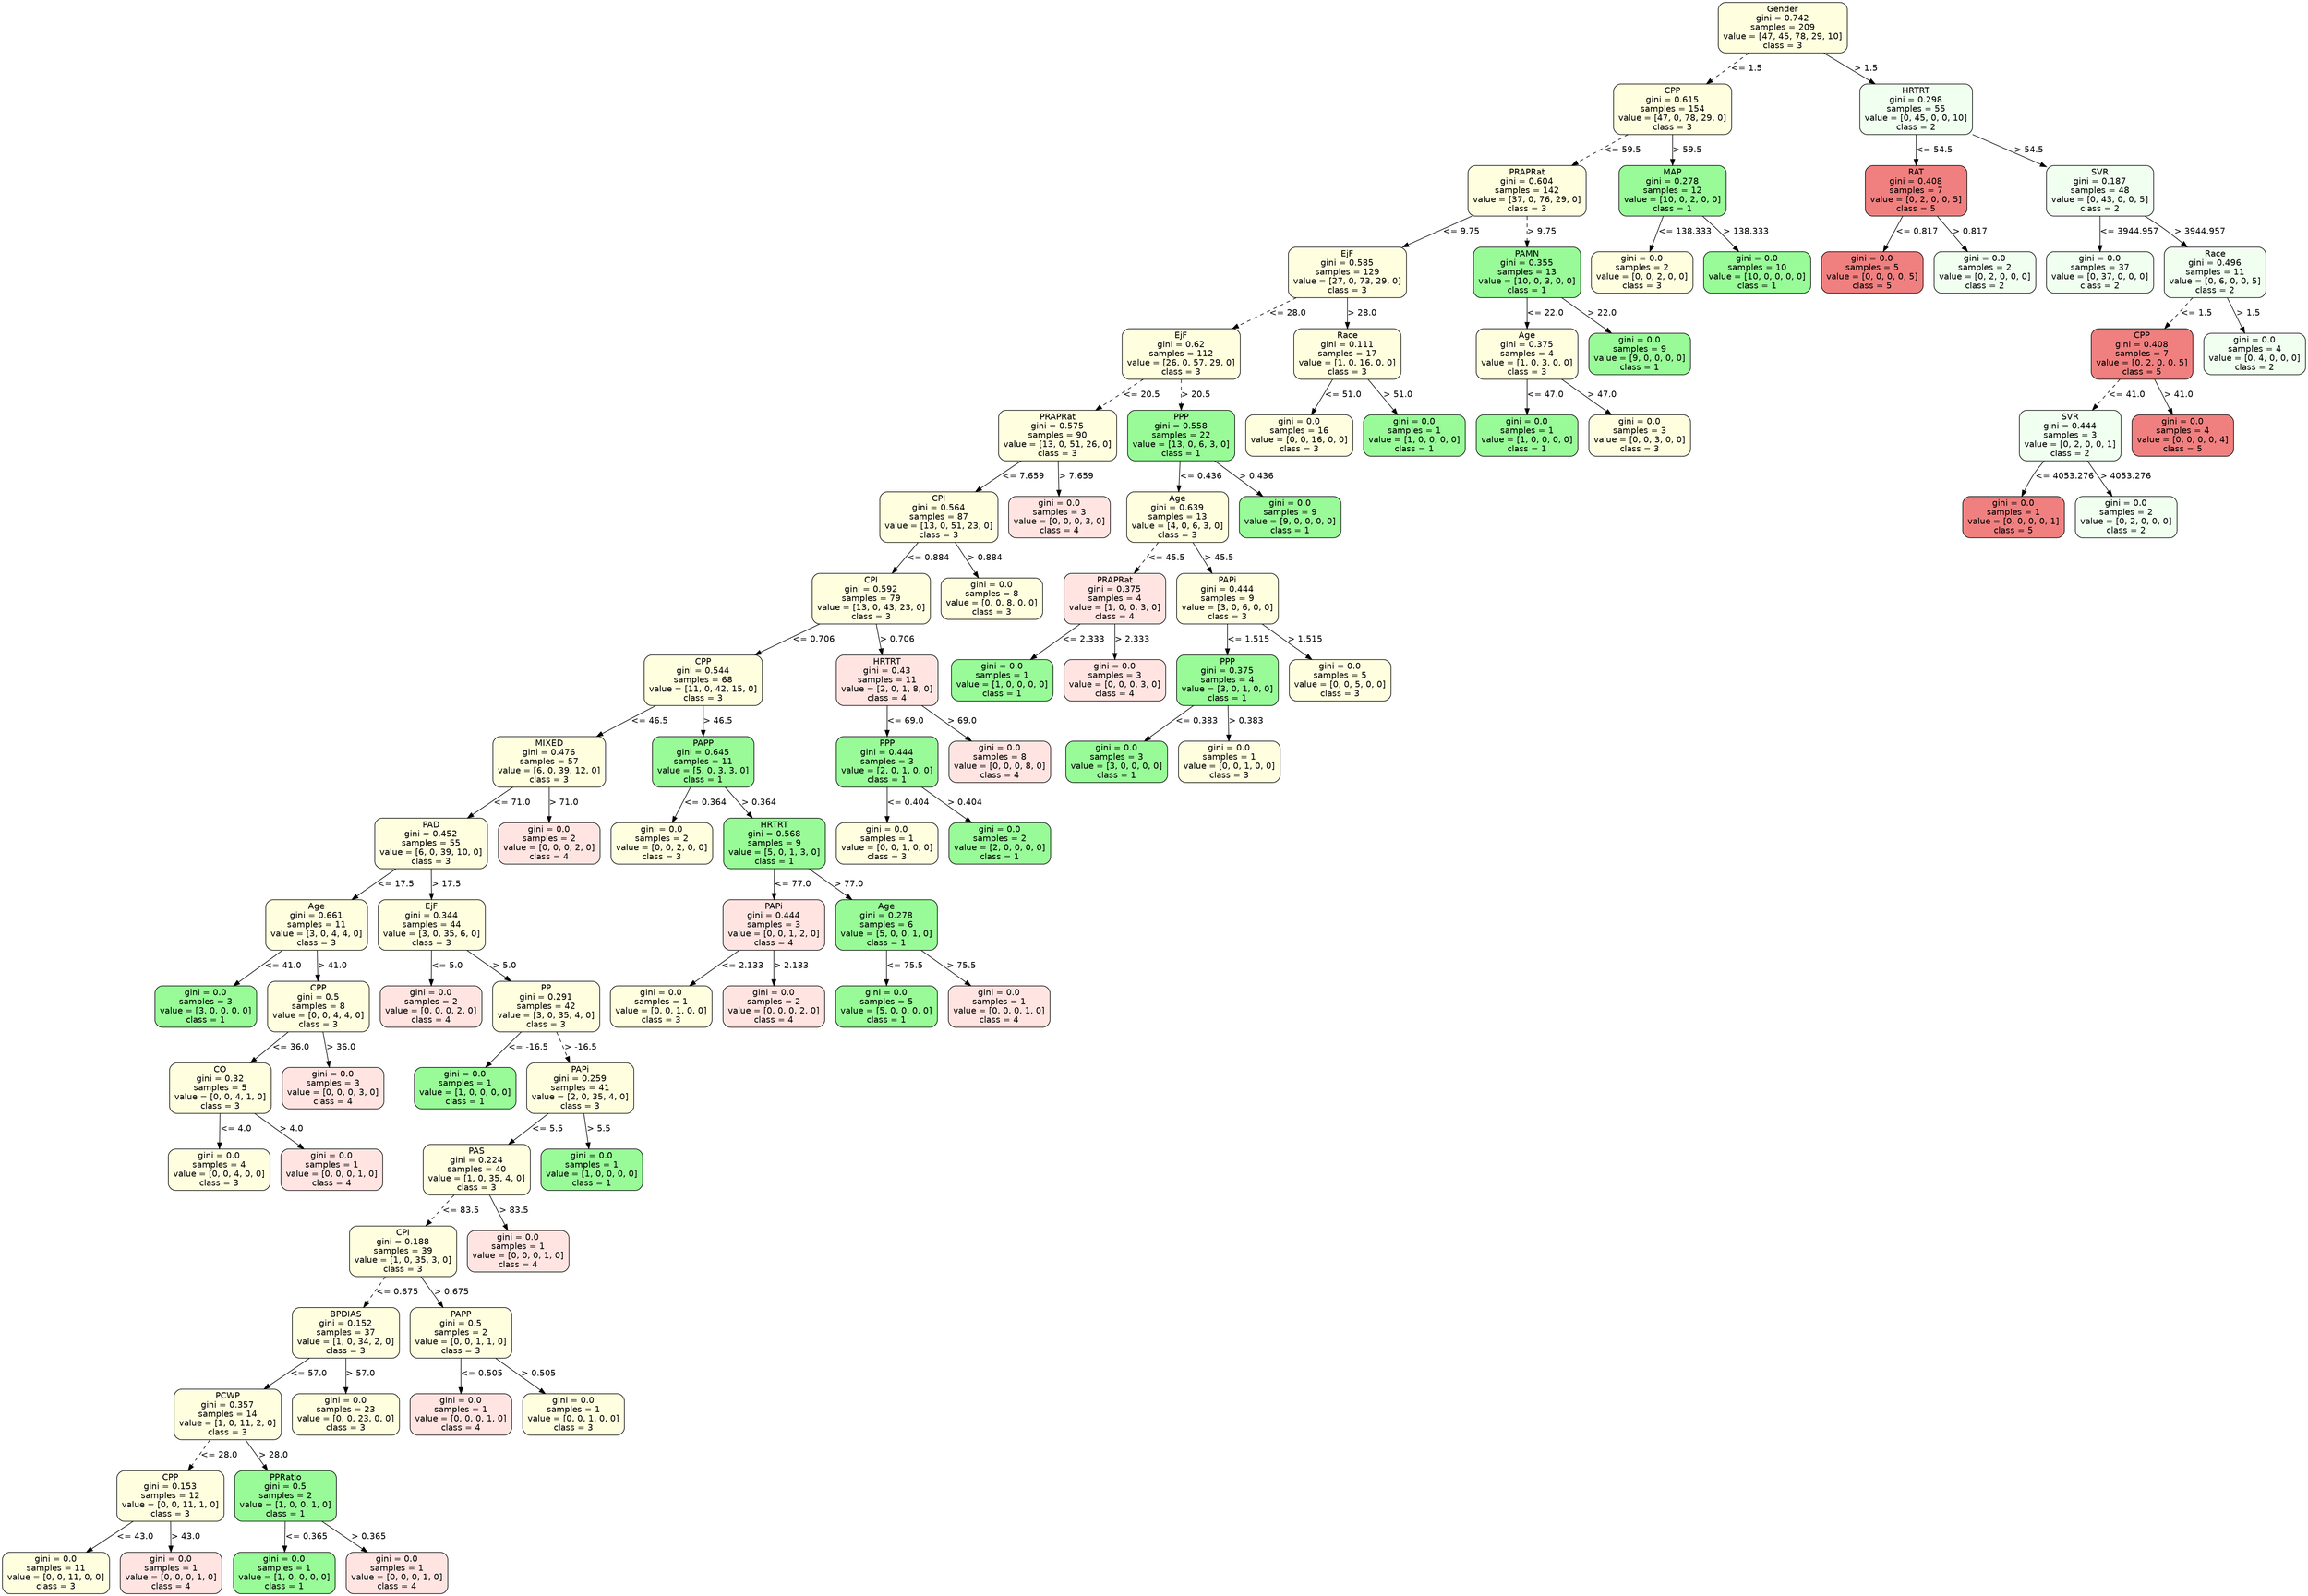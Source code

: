 strict digraph Tree {
	graph [bb="0,0,3137.5,2614"];
	node [color=black,
		fontname=helvetica,
		label="\N",
		shape=box,
		style="filled, rounded"
	];
	edge [fontname=helvetica];
	0	[fillcolor=lightyellow,
		height=1.1528,
		label="Gender\ngini = 0.742\nsamples = 209\nvalue = [47, 45, 78, 29, 10]\nclass = 3",
		pos="2404.5,2572.5",
		width=2.4583];
	1	[fillcolor=lightyellow,
		height=1.1528,
		label="CPP\ngini = 0.615\nsamples = 154\nvalue = [47, 0, 78, 29, 0]\nclass = 3",
		pos="2248.5,2438.5",
		width=2.25];
	0 -> 1	[label="<= 1.5",
		labelangle=45,
		labeldistance=2.5,
		lp="2351.5,2505.5",
		op="<=",
		param=1.5,
		pos="e,2296.4,2480 2356.4,2530.8 2339.9,2516.8 2321.2,2501 2304.1,2486.6",
		style=dashed];
	78	[fillcolor=honeydew,
		height=1.1528,
		label="HRTRT\ngini = 0.298\nsamples = 55\nvalue = [0, 45, 0, 0, 10]\nclass = 2",
		pos="2592.5,2438.5",
		width=2.1528];
	0 -> 78	[label="> 1.5",
		labelangle=-45,
		labeldistance=2.5,
		lp="2520,2505.5",
		op=">",
		param=1.5,
		pos="e,2534.6,2480.2 2462.2,2531 2482.5,2516.7 2505.4,2500.6 2526.4,2485.9",
		style=solid];
	2	[fillcolor=lightyellow,
		height=1.1528,
		label="PRAPRat\ngini = 0.604\nsamples = 142\nvalue = [37, 0, 76, 29, 0]\nclass = 3",
		pos="2044.5,2304.5",
		width=2.25];
	1 -> 2	[label="<= 59.5",
		lp="2177,2371.5",
		op="<=",
		param=59.5,
		pos="e,2107.3,2346.2 2185.9,2397 2163.8,2382.7 2138.7,2366.5 2115.9,2351.7",
		style=dashed];
	75	[fillcolor=palegreen,
		height=1.1528,
		label="MAP\ngini = 0.278\nsamples = 12\nvalue = [10, 0, 2, 0, 0]\nclass = 1",
		pos="2248.5,2304.5",
		width=2.0417];
	1 -> 75	[label="> 59.5",
		lp="2268,2371.5",
		op=">",
		param=59.5,
		pos="e,2248.5,2346.3 2248.5,2396.8 2248.5,2384 2248.5,2369.7 2248.5,2356.3",
		style=solid];
	3	[fillcolor=lightyellow,
		height=1.1528,
		label="EjF\ngini = 0.585\nsamples = 129\nvalue = [27, 0, 73, 29, 0]\nclass = 3",
		pos="1792.5,2170.5",
		width=2.25];
	2 -> 3	[label="<= 9.75",
		lp="1950,2237.5",
		op="<=",
		param=9.75,
		pos="e,1870.1,2212.2 1967.2,2263 1939.4,2248.4 1907.8,2231.9 1879.3,2216.9",
		style=solid];
	70	[fillcolor=palegreen,
		height=1.1528,
		label="PAMN\ngini = 0.355\nsamples = 13\nvalue = [10, 0, 3, 0, 0]\nclass = 1",
		pos="2044.5,2170.5",
		width=2.0417];
	2 -> 70	[label="> 9.75",
		lp="2064,2237.5",
		op=">",
		param=9.75,
		pos="e,2044.5,2212.3 2044.5,2262.8 2044.5,2250 2044.5,2235.7 2044.5,2222.3",
		style=dashed];
	4	[fillcolor=lightyellow,
		height=1.1528,
		label="EjF\ngini = 0.62\nsamples = 112\nvalue = [26, 0, 57, 29, 0]\nclass = 3",
		pos="1559.5,2036.5",
		width=2.25];
	3 -> 4	[label="<= 28.0",
		lp="1707,2103.5",
		op="<=",
		param=28.0,
		pos="e,1631.3,2078.2 1721,2129 1695.4,2114.5 1666.4,2098.1 1640.1,2083.1",
		style=dashed];
	67	[fillcolor=lightyellow,
		height=1.1528,
		label="Race\ngini = 0.111\nsamples = 17\nvalue = [1, 0, 16, 0, 0]\nclass = 3",
		pos="1792.5,2036.5",
		width=2.0417];
	3 -> 67	[label="> 28.0",
		lp="1812,2103.5",
		op=">",
		param=28.0,
		pos="e,1792.5,2078.3 1792.5,2128.8 1792.5,2116 1792.5,2101.7 1792.5,2088.3",
		style=solid];
	5	[fillcolor=lightyellow,
		height=1.1528,
		label="PRAPRat\ngini = 0.575\nsamples = 90\nvalue = [13, 0, 51, 26, 0]\nclass = 3",
		pos="1386.5,1902.5",
		width=2.25];
	4 -> 5	[label="<= 20.5",
		lp="1502,1969.5",
		op="<=",
		param=20.5,
		pos="e,1439.6,1944 1506.2,1994.8 1487.7,1980.7 1466.8,1964.8 1447.7,1950.2",
		style=dashed];
	56	[fillcolor=palegreen,
		height=1.1528,
		label="PPP\ngini = 0.558\nsamples = 22\nvalue = [13, 0, 6, 3, 0]\nclass = 1",
		pos="1559.5,1902.5",
		width=2.0417];
	4 -> 56	[label="> 20.5",
		lp="1579,1969.5",
		op=">",
		param=20.5,
		pos="e,1559.5,1944.3 1559.5,1994.8 1559.5,1982 1559.5,1967.7 1559.5,1954.3",
		style=dashed];
	6	[fillcolor=lightyellow,
		height=1.1528,
		label="CPI\ngini = 0.564\nsamples = 87\nvalue = [13, 0, 51, 23, 0]\nclass = 3",
		pos="1219.5,1768.5",
		width=2.25];
	5 -> 6	[label="<= 7.659",
		lp="1336,1835.5",
		op="<=",
		param=7.659,
		pos="e,1270.8,1810 1335,1860.8 1317.3,1846.8 1297.4,1831 1279.1,1816.6",
		style=solid];
	55	[fillcolor=mistyrose,
		height=0.94444,
		label="gini = 0.0\nsamples = 3\nvalue = [0, 0, 0, 3, 0]\nclass = 4",
		pos="1388.5,1768.5",
		width=1.9444];
	5 -> 55	[label="> 7.659",
		lp="1411.5,1835.5",
		op=">",
		param=7.659,
		pos="e,1388,1802.7 1387.1,1860.8 1387.3,1845.7 1387.6,1828.4 1387.8,1813.1",
		style=solid];
	7	[fillcolor=lightyellow,
		height=1.1528,
		label="CPI\ngini = 0.592\nsamples = 79\nvalue = [13, 0, 43, 23, 0]\nclass = 3",
		pos="1167.5,1634.5",
		width=2.25];
	6 -> 7	[label="<= 0.884",
		lp="1223,1701.5",
		op="<=",
		param=0.884,
		pos="e,1183.6,1676.3 1203.5,1726.8 1198.4,1713.9 1192.7,1699.4 1187.4,1685.9",
		style=solid];
	54	[fillcolor=lightyellow,
		height=0.94444,
		label="gini = 0.0\nsamples = 8\nvalue = [0, 0, 8, 0, 0]\nclass = 3",
		pos="1336.5,1634.5",
		width=1.9444];
	6 -> 54	[label="> 0.884",
		lp="1305.5,1701.5",
		op=">",
		param=0.884,
		pos="e,1307,1668.7 1255.6,1726.8 1269.8,1710.8 1286,1692.4 1300.2,1676.4",
		style=solid];
	8	[fillcolor=lightyellow,
		height=1.1528,
		label="CPP\ngini = 0.544\nsamples = 68\nvalue = [11, 0, 42, 15, 0]\nclass = 3",
		pos="963.5,1500.5",
		width=2.25];
	7 -> 8	[label="<= 0.706",
		lp="1100,1567.5",
		op="<=",
		param=0.706,
		pos="e,1026.3,1542.2 1104.9,1593 1082.8,1578.7 1057.7,1562.5 1034.9,1547.7",
		style=solid];
	49	[fillcolor=mistyrose,
		height=1.1528,
		label="HRTRT\ngini = 0.43\nsamples = 11\nvalue = [2, 0, 1, 8, 0]\nclass = 4",
		pos="1201.5,1500.5",
		width=1.9444];
	7 -> 49	[label="> 0.706",
		lp="1209.5,1567.5",
		op=">",
		param=0.706,
		pos="e,1191,1542.3 1178,1592.8 1181.3,1580 1185,1565.7 1188.4,1552.3",
		style=solid];
	9	[fillcolor=lightyellow,
		height=1.1528,
		label="MIXED\ngini = 0.476\nsamples = 57\nvalue = [6, 0, 39, 12, 0]\nclass = 3",
		pos="727.5,1366.5",
		width=2.1528];
	8 -> 9	[label="<= 46.5",
		lp="877,1433.5",
		op="<=",
		param=46.5,
		pos="e,800.18,1408.2 891.09,1459 865.16,1444.5 835.76,1428.1 809.11,1413.1",
		style=solid];
	40	[fillcolor=palegreen,
		height=1.1528,
		label="PAPP\ngini = 0.645\nsamples = 11\nvalue = [5, 0, 3, 3, 0]\nclass = 1",
		pos="963.5,1366.5",
		width=1.9444];
	8 -> 40	[label="> 46.5",
		lp="983,1433.5",
		op=">",
		param=46.5,
		pos="e,963.5,1408.3 963.5,1458.8 963.5,1446 963.5,1431.7 963.5,1418.3",
		style=solid];
	10	[fillcolor=lightyellow,
		height=1.1528,
		label="PAD\ngini = 0.452\nsamples = 55\nvalue = [6, 0, 39, 10, 0]\nclass = 3",
		pos="561.5,1232.5",
		width=2.1528];
	9 -> 10	[label="<= 71.0",
		lp="673,1299.5",
		op="<=",
		param=71.0,
		pos="e,612.49,1274 676.34,1324.8 658.74,1310.8 638.9,1295 620.71,1280.6",
		style=solid];
	39	[fillcolor=mistyrose,
		height=0.94444,
		label="gini = 0.0\nsamples = 2\nvalue = [0, 0, 0, 2, 0]\nclass = 4",
		pos="727.5,1232.5",
		width=1.9444];
	9 -> 39	[label="> 71.0",
		lp="747,1299.5",
		op=">",
		param=71.0,
		pos="e,727.5,1266.7 727.5,1324.8 727.5,1309.7 727.5,1292.4 727.5,1277.1",
		style=solid];
	11	[fillcolor=lightyellow,
		height=1.1528,
		label="Age\ngini = 0.661\nsamples = 11\nvalue = [3, 0, 4, 4, 0]\nclass = 3",
		pos="401.5,1098.5",
		width=1.9444];
	10 -> 11	[label="<= 17.5",
		lp="510,1165.5",
		op="<=",
		param=17.5,
		pos="e,450.65,1140 512.19,1190.8 495.23,1176.8 476.1,1161 458.57,1146.6",
		style=solid];
	18	[fillcolor=lightyellow,
		height=1.1528,
		label="EjF\ngini = 0.344\nsamples = 44\nvalue = [3, 0, 35, 6, 0]\nclass = 3",
		pos="563.5,1098.5",
		width=2.0417];
	10 -> 18	[label="> 17.5",
		lp="583,1165.5",
		op=">",
		param=17.5,
		pos="e,562.88,1140.3 562.12,1190.8 562.31,1178 562.53,1163.7 562.73,1150.3",
		style=solid];
	12	[fillcolor=palegreen,
		height=0.94444,
		label="gini = 0.0\nsamples = 3\nvalue = [3, 0, 0, 0, 0]\nclass = 1",
		pos="245.5,964.5",
		width=1.9444];
	11 -> 12	[label="<= 41.0",
		lp="352,1031.5",
		op="<=",
		param=41.0,
		pos="e,284.53,998.53 353.42,1056.8 333.99,1040.4 311.63,1021.5 292.32,1005.1",
		style=solid];
	13	[fillcolor=lightyellow,
		height=1.1528,
		label="CPP\ngini = 0.5\nsamples = 8\nvalue = [0, 0, 4, 4, 0]\nclass = 3",
		pos="403.5,964.5",
		width=1.9444];
	11 -> 13	[label="> 41.0",
		lp="423,1031.5",
		op=">",
		param=41.0,
		pos="e,402.88,1006.3 402.12,1056.8 402.31,1044 402.53,1029.7 402.73,1016.3",
		style=solid];
	14	[fillcolor=lightyellow,
		height=1.1528,
		label="CO\ngini = 0.32\nsamples = 5\nvalue = [0, 0, 4, 1, 0]\nclass = 3",
		pos="343.5,830.5",
		width=1.9444];
	13 -> 14	[label="<= 36.0",
		lp="399,897.5",
		op="<=",
		param=36.0,
		pos="e,362.03,872.27 385.01,922.82 379.08,909.77 372.44,895.17 366.24,881.53",
		style=solid];
	17	[fillcolor=mistyrose,
		height=0.94444,
		label="gini = 0.0\nsamples = 3\nvalue = [0, 0, 0, 3, 0]\nclass = 4",
		pos="501.5,830.5",
		width=1.9444];
	13 -> 17	[label="> 36.0",
		lp="475,897.5",
		op=">",
		param=36.0,
		pos="e,476.82,864.74 433.7,922.82 445.48,906.95 458.97,888.78 470.8,872.85",
		style=solid];
	15	[fillcolor=lightyellow,
		height=0.94444,
		label="gini = 0.0\nsamples = 4\nvalue = [0, 0, 4, 0, 0]\nclass = 3",
		pos="341.5,696.5",
		width=1.9444];
	14 -> 15	[label="<= 4.0",
		lp="363.5,763.5",
		op="<=",
		param=4.0,
		pos="e,342,730.74 342.88,788.82 342.65,773.68 342.39,756.44 342.16,741.05",
		style=solid];
	16	[fillcolor=mistyrose,
		height=0.94444,
		label="gini = 0.0\nsamples = 1\nvalue = [0, 0, 0, 1, 0]\nclass = 4",
		pos="499.5,696.5",
		width=1.9444];
	14 -> 16	[label="> 4.0",
		lp="442,763.5",
		op=">",
		param=4.0,
		pos="e,460.47,730.53 391.58,788.82 411.01,772.37 433.37,753.46 452.68,737.12",
		style=solid];
	19	[fillcolor=mistyrose,
		height=0.94444,
		label="gini = 0.0\nsamples = 2\nvalue = [0, 0, 0, 2, 0]\nclass = 4",
		pos="561.5,964.5",
		width=1.9444];
	18 -> 19	[label="<= 5.0",
		lp="583.5,1031.5",
		op="<=",
		param=5.0,
		pos="e,562,998.74 562.88,1056.8 562.65,1041.7 562.39,1024.4 562.16,1009.1",
		style=solid];
	20	[fillcolor=lightyellow,
		height=1.1528,
		label="PP\ngini = 0.291\nsamples = 42\nvalue = [3, 0, 35, 4, 0]\nclass = 3",
		pos="723.5,964.5",
		width=2.0417];
	18 -> 20	[label="> 5.0",
		lp="664,1031.5",
		op=">",
		param=5.0,
		pos="e,674.35,1006 612.81,1056.8 629.77,1042.8 648.9,1027 666.43,1012.6",
		style=solid];
	21	[fillcolor=palegreen,
		height=0.94444,
		label="gini = 0.0\nsamples = 1\nvalue = [1, 0, 0, 0, 0]\nclass = 1",
		pos="662.5,830.5",
		width=1.9444];
	20 -> 21	[label="<= -16.5",
		lp="696.5,897.5",
		op="<=",
		param=-16.5,
		pos="e,661.78,864.85 681.23,922.96 677.04,917.29 673.31,911.25 670.5,905 666.32,895.69 663.96,885.08 662.7,874.86",
		style=solid];
	22	[fillcolor=lightyellow,
		height=1.1528,
		label="PAPi\ngini = 0.259\nsamples = 41\nvalue = [2, 0, 35, 4, 0]\nclass = 3",
		pos="824.5,830.5",
		width=2.0417];
	20 -> 22	[label="> -16.5",
		lp="799,897.5",
		op=">",
		param=-16.5,
		pos="e,793.3,872.27 754.63,922.82 764.9,909.39 776.43,894.32 787.12,880.35",
		style=dashed];
	23	[fillcolor=lightyellow,
		height=1.1528,
		label="PAS\ngini = 0.224\nsamples = 40\nvalue = [1, 0, 35, 4, 0]\nclass = 3",
		pos="665.5,696.5",
		width=2.0417];
	22 -> 23	[label="<= 5.5",
		lp="770.5,763.5",
		op="<=",
		param=5.5,
		pos="e,714.34,738.05 775.5,788.82 758.64,774.83 739.63,759.04 722.22,744.59",
		style=solid];
	38	[fillcolor=palegreen,
		height=0.94444,
		label="gini = 0.0\nsamples = 1\nvalue = [1, 0, 0, 0, 0]\nclass = 1",
		pos="827.5,696.5",
		width=1.9444];
	22 -> 38	[label="> 5.5",
		lp="842,763.5",
		op=">",
		param=5.5,
		pos="e,826.74,730.74 825.42,788.82 825.77,773.68 826.16,756.44 826.51,741.05",
		style=solid];
	24	[fillcolor=lightyellow,
		height=1.1528,
		label="CPI\ngini = 0.188\nsamples = 39\nvalue = [1, 0, 35, 3, 0]\nclass = 3",
		pos="561.5,562.5",
		width=2.0417];
	23 -> 24	[label="<= 83.5",
		lp="641,629.5",
		op="<=",
		param=83.5,
		pos="e,593.63,604.27 633.45,654.82 622.87,641.39 611,626.32 599.99,612.35",
		style=dashed];
	37	[fillcolor=mistyrose,
		height=0.94444,
		label="gini = 0.0\nsamples = 1\nvalue = [0, 0, 0, 1, 0]\nclass = 4",
		pos="723.5,562.5",
		width=1.9444];
	23 -> 37	[label="> 83.5",
		lp="716,629.5",
		op=">",
		param=83.5,
		pos="e,708.89,596.74 683.38,654.82 690.16,639.39 697.89,621.78 704.75,606.17",
		style=solid];
	25	[fillcolor=lightyellow,
		height=1.1528,
		label="BPDIAS\ngini = 0.152\nsamples = 37\nvalue = [1, 0, 34, 2, 0]\nclass = 3",
		pos="480.5,428.5",
		width=2.0417];
	24 -> 25	[label="<= 0.675",
		lp="551,495.5",
		op="<=",
		param=0.675,
		pos="e,505.52,470.27 536.54,520.82 528.45,507.64 519.4,492.89 510.96,479.14",
		style=dashed];
	34	[fillcolor=lightyellow,
		height=1.1528,
		label="PAPP\ngini = 0.5\nsamples = 2\nvalue = [0, 0, 1, 1, 0]\nclass = 3",
		pos="642.5,428.5",
		width=1.9444];
	24 -> 34	[label="> 0.675",
		lp="627.5,495.5",
		op=">",
		param=0.675,
		pos="e,617.48,470.27 586.46,520.82 594.55,507.64 603.6,492.89 612.04,479.14",
		style=solid];
	26	[fillcolor=lightyellow,
		height=1.1528,
		label="PCWP\ngini = 0.357\nsamples = 14\nvalue = [1, 0, 11, 2, 0]\nclass = 3",
		pos="315.5,294.5",
		width=2.0417];
	25 -> 26	[label="<= 57.0",
		lp="427,361.5",
		op="<=",
		param=57.0,
		pos="e,366.18,336.05 429.65,386.82 412.16,372.83 392.43,357.04 374.36,342.59",
		style=solid];
	33	[fillcolor=lightyellow,
		height=0.94444,
		label="gini = 0.0\nsamples = 23\nvalue = [0, 0, 23, 0, 0]\nclass = 3",
		pos="480.5,294.5",
		width=2.0417];
	25 -> 33	[label="> 57.0",
		lp="500,361.5",
		op=">",
		param=57.0,
		pos="e,480.5,328.74 480.5,386.82 480.5,371.68 480.5,354.44 480.5,339.05",
		style=solid];
	27	[fillcolor=lightyellow,
		height=1.1528,
		label="CPP\ngini = 0.153\nsamples = 12\nvalue = [0, 0, 11, 1, 0]\nclass = 3",
		pos="234.5,160.5",
		width=2.0417];
	26 -> 27	[label="<= 28.0",
		lp="301,227.5",
		op="<=",
		param=28.0,
		pos="e,259.52,202.27 290.54,252.82 282.45,239.64 273.4,224.89 264.96,211.14",
		style=dashed];
	30	[fillcolor=palegreen,
		height=1.1528,
		label="PPRatio\ngini = 0.5\nsamples = 2\nvalue = [1, 0, 0, 1, 0]\nclass = 1",
		pos="396.5,160.5",
		width=1.9444];
	26 -> 30	[label="> 28.0",
		lp="378,227.5",
		op=">",
		param=28.0,
		pos="e,371.48,202.27 340.46,252.82 348.55,239.64 357.6,224.89 366.04,211.14",
		style=solid];
	28	[fillcolor=lightyellow,
		height=0.94444,
		label="gini = 0.0\nsamples = 11\nvalue = [0, 0, 11, 0, 0]\nclass = 3",
		pos="73.5,34",
		width=2.0417];
	27 -> 28	[label="<= 43.0",
		lp="183,93.5",
		op="<=",
		param=43.0,
		pos="e,116.4,68.177 181.78,118.73 163.41,104.53 142.84,88.62 124.6,74.517",
		style=solid];
	29	[fillcolor=mistyrose,
		height=0.94444,
		label="gini = 0.0\nsamples = 1\nvalue = [0, 0, 0, 1, 0]\nclass = 4",
		pos="235.5,34",
		width=1.9444];
	27 -> 29	[label="> 43.0",
		lp="255,93.5",
		op=">",
		param=43.0,
		pos="e,235.23,68.379 234.83,118.73 234.93,105.86 235.05,91.597 235.15,78.541",
		style=solid];
	31	[fillcolor=palegreen,
		height=0.94444,
		label="gini = 0.0\nsamples = 1\nvalue = [1, 0, 0, 0, 0]\nclass = 1",
		pos="394.5,34",
		width=1.9444];
	30 -> 31	[label="<= 0.365",
		lp="424,93.5",
		op="<=",
		param=0.365,
		pos="e,395.04,68.379 395.85,118.73 395.64,105.86 395.41,91.597 395.2,78.541",
		style=solid];
	32	[fillcolor=mistyrose,
		height=0.94444,
		label="gini = 0.0\nsamples = 1\nvalue = [0, 0, 0, 1, 0]\nclass = 4",
		pos="552.5,34",
		width=1.9444];
	30 -> 32	[label="> 0.365",
		lp="511.5,93.5",
		op=">",
		param=0.365,
		pos="e,510.93,68.177 447.58,118.73 465.38,104.53 485.31,88.62 502.98,74.517",
		style=solid];
	35	[fillcolor=mistyrose,
		height=0.94444,
		label="gini = 0.0\nsamples = 1\nvalue = [0, 0, 0, 1, 0]\nclass = 4",
		pos="642.5,294.5",
		width=1.9444];
	34 -> 35	[label="<= 0.505",
		lp="670,361.5",
		op="<=",
		param=0.505,
		pos="e,642.5,328.74 642.5,386.82 642.5,371.68 642.5,354.44 642.5,339.05",
		style=solid];
	36	[fillcolor=lightyellow,
		height=0.94444,
		label="gini = 0.0\nsamples = 1\nvalue = [0, 0, 1, 0, 0]\nclass = 3",
		pos="800.5,294.5",
		width=1.9444];
	34 -> 36	[label="> 0.505",
		lp="749.5,361.5",
		op=">",
		param=0.505,
		pos="e,760.97,328.53 691.19,386.82 710.88,370.37 733.52,351.46 753.07,335.12",
		style=solid];
	41	[fillcolor=lightyellow,
		height=0.94444,
		label="gini = 0.0\nsamples = 2\nvalue = [0, 0, 2, 0, 0]\nclass = 3",
		pos="885.5,1232.5",
		width=1.9444];
	40 -> 41	[label="<= 0.364",
		lp="954,1299.5",
		op="<=",
		param=0.364,
		pos="e,903.48,1266.7 937.33,1324.8 933.64,1318.8 929.94,1312.8 926.5,1307 920.49,1296.9 914.21,1285.9 908.43,1275.5",
		style=solid];
	42	[fillcolor=palegreen,
		height=1.1528,
		label="HRTRT\ngini = 0.568\nsamples = 9\nvalue = [5, 0, 1, 3, 0]\nclass = 1",
		pos="1043.5,1232.5",
		width=1.9444];
	40 -> 42	[label="> 0.364",
		lp="1029.5,1299.5",
		op=">",
		param=0.364,
		pos="e,1018.8,1274.3 988.16,1324.8 996.14,1311.6 1005.1,1296.9 1013.4,1283.1",
		style=solid];
	43	[fillcolor=mistyrose,
		height=1.1528,
		label="PAPi\ngini = 0.444\nsamples = 3\nvalue = [0, 0, 1, 2, 0]\nclass = 4",
		pos="1043.5,1098.5",
		width=1.9444];
	42 -> 43	[label="<= 77.0",
		lp="1067,1165.5",
		op="<=",
		param=77.0,
		pos="e,1043.5,1140.3 1043.5,1190.8 1043.5,1178 1043.5,1163.7 1043.5,1150.3",
		style=solid];
	46	[fillcolor=palegreen,
		height=1.1528,
		label="Age\ngini = 0.278\nsamples = 6\nvalue = [5, 0, 0, 1, 0]\nclass = 1",
		pos="1201.5,1098.5",
		width=1.9444];
	42 -> 46	[label="> 77.0",
		lp="1147,1165.5",
		op=">",
		param=77.0,
		pos="e,1153,1140 1092.2,1190.8 1108.9,1176.8 1127.8,1161 1145.1,1146.6",
		style=solid];
	44	[fillcolor=lightyellow,
		height=0.94444,
		label="gini = 0.0\nsamples = 1\nvalue = [0, 0, 1, 0, 0]\nclass = 3",
		pos="885.5,964.5",
		width=1.9444];
	43 -> 44	[label="<= 2.133",
		lp="997,1031.5",
		op="<=",
		param=2.133,
		pos="e,925.03,998.53 994.81,1056.8 975.12,1040.4 952.48,1021.5 932.93,1005.1",
		style=solid];
	45	[fillcolor=mistyrose,
		height=0.94444,
		label="gini = 0.0\nsamples = 2\nvalue = [0, 0, 0, 2, 0]\nclass = 4",
		pos="1043.5,964.5",
		width=1.9444];
	43 -> 45	[label="> 2.133",
		lp="1066.5,1031.5",
		op=">",
		param=2.133,
		pos="e,1043.5,998.74 1043.5,1056.8 1043.5,1041.7 1043.5,1024.4 1043.5,1009.1",
		style=solid];
	47	[fillcolor=palegreen,
		height=0.94444,
		label="gini = 0.0\nsamples = 5\nvalue = [5, 0, 0, 0, 0]\nclass = 1",
		pos="1201.5,964.5",
		width=1.9444];
	46 -> 47	[label="<= 75.5",
		lp="1225,1031.5",
		op="<=",
		param=75.5,
		pos="e,1201.5,998.74 1201.5,1056.8 1201.5,1041.7 1201.5,1024.4 1201.5,1009.1",
		style=solid];
	48	[fillcolor=mistyrose,
		height=0.94444,
		label="gini = 0.0\nsamples = 1\nvalue = [0, 0, 0, 1, 0]\nclass = 4",
		pos="1359.5,964.5",
		width=1.9444];
	46 -> 48	[label="> 75.5",
		lp="1305,1031.5",
		op=">",
		param=75.5,
		pos="e,1320,998.53 1250.2,1056.8 1269.9,1040.4 1292.5,1021.5 1312.1,1005.1",
		style=solid];
	50	[fillcolor=palegreen,
		height=1.1528,
		label="PPP\ngini = 0.444\nsamples = 3\nvalue = [2, 0, 1, 0, 0]\nclass = 1",
		pos="1201.5,1366.5",
		width=1.9444];
	49 -> 50	[label="<= 69.0",
		lp="1225,1433.5",
		op="<=",
		param=69.0,
		pos="e,1201.5,1408.3 1201.5,1458.8 1201.5,1446 1201.5,1431.7 1201.5,1418.3",
		style=solid];
	53	[fillcolor=mistyrose,
		height=0.94444,
		label="gini = 0.0\nsamples = 8\nvalue = [0, 0, 0, 8, 0]\nclass = 4",
		pos="1359.5,1366.5",
		width=1.9444];
	49 -> 53	[label="> 69.0",
		lp="1305,1433.5",
		op=">",
		param=69.0,
		pos="e,1320,1400.5 1250.2,1458.8 1269.9,1442.4 1292.5,1423.5 1312.1,1407.1",
		style=solid];
	51	[fillcolor=lightyellow,
		height=0.94444,
		label="gini = 0.0\nsamples = 1\nvalue = [0, 0, 1, 0, 0]\nclass = 3",
		pos="1201.5,1232.5",
		width=1.9444];
	50 -> 51	[label="<= 0.404",
		lp="1229,1299.5",
		op="<=",
		param=0.404,
		pos="e,1201.5,1266.7 1201.5,1324.8 1201.5,1309.7 1201.5,1292.4 1201.5,1277.1",
		style=solid];
	52	[fillcolor=palegreen,
		height=0.94444,
		label="gini = 0.0\nsamples = 2\nvalue = [2, 0, 0, 0, 0]\nclass = 1",
		pos="1359.5,1232.5",
		width=1.9444];
	50 -> 52	[label="> 0.404",
		lp="1308.5,1299.5",
		op=">",
		param=0.404,
		pos="e,1320,1266.5 1250.2,1324.8 1269.9,1308.4 1292.5,1289.5 1312.1,1273.1",
		style=solid];
	57	[fillcolor=lightyellow,
		height=1.1528,
		label="Age\ngini = 0.639\nsamples = 13\nvalue = [4, 0, 6, 3, 0]\nclass = 3",
		pos="1550.5,1768.5",
		width=1.9444];
	56 -> 57	[label="<= 0.436",
		lp="1583,1835.5",
		op="<=",
		param=0.436,
		pos="e,1553.3,1810.3 1556.7,1860.8 1555.9,1848 1554.9,1833.7 1554,1820.3",
		style=solid];
	66	[fillcolor=palegreen,
		height=0.94444,
		label="gini = 0.0\nsamples = 9\nvalue = [9, 0, 0, 0, 0]\nclass = 1",
		pos="1708.5,1768.5",
		width=1.9444];
	56 -> 66	[label="> 0.436",
		lp="1661.5,1835.5",
		op=">",
		param=0.436,
		pos="e,1671,1802.7 1605.4,1860.8 1623.8,1844.5 1645,1825.8 1663.3,1809.5",
		style=solid];
	58	[fillcolor=mistyrose,
		height=1.1528,
		label="PRAPRat\ngini = 0.375\nsamples = 4\nvalue = [1, 0, 0, 3, 0]\nclass = 4",
		pos="1522.5,1634.5",
		width=1.9444];
	57 -> 58	[label="<= 45.5",
		lp="1561,1701.5",
		op="<=",
		param=45.5,
		pos="e,1531.1,1676.3 1541.9,1726.8 1539.2,1714 1536.1,1699.7 1533.3,1686.3",
		style=dashed];
	61	[fillcolor=lightyellow,
		height=1.1528,
		label="PAPi\ngini = 0.444\nsamples = 9\nvalue = [3, 0, 6, 0, 0]\nclass = 3",
		pos="1680.5,1634.5",
		width=1.9444];
	57 -> 61	[label="> 45.5",
		lp="1639,1701.5",
		op=">",
		param=45.5,
		pos="e,1640.3,1676.3 1590.6,1726.8 1604,1713.1 1619.2,1697.8 1633.2,1683.6",
		style=solid];
	59	[fillcolor=palegreen,
		height=0.94444,
		label="gini = 0.0\nsamples = 1\nvalue = [1, 0, 0, 0, 0]\nclass = 1",
		pos="1364.5,1500.5",
		width=1.9444];
	58 -> 59	[label="<= 2.333",
		lp="1476,1567.5",
		op="<=",
		param=2.333,
		pos="e,1404,1534.5 1473.8,1592.8 1454.1,1576.4 1431.5,1557.5 1411.9,1541.1",
		style=solid];
	60	[fillcolor=mistyrose,
		height=0.94444,
		label="gini = 0.0\nsamples = 3\nvalue = [0, 0, 0, 3, 0]\nclass = 4",
		pos="1522.5,1500.5",
		width=1.9444];
	58 -> 60	[label="> 2.333",
		lp="1545.5,1567.5",
		op=">",
		param=2.333,
		pos="e,1522.5,1534.7 1522.5,1592.8 1522.5,1577.7 1522.5,1560.4 1522.5,1545.1",
		style=solid];
	62	[fillcolor=palegreen,
		height=1.1528,
		label="PPP\ngini = 0.375\nsamples = 4\nvalue = [3, 0, 1, 0, 0]\nclass = 1",
		pos="1680.5,1500.5",
		width=1.9444];
	61 -> 62	[label="<= 1.515",
		lp="1708,1567.5",
		op="<=",
		param=1.515,
		pos="e,1680.5,1542.3 1680.5,1592.8 1680.5,1580 1680.5,1565.7 1680.5,1552.3",
		style=solid];
	65	[fillcolor=lightyellow,
		height=0.94444,
		label="gini = 0.0\nsamples = 5\nvalue = [0, 0, 5, 0, 0]\nclass = 3",
		pos="1838.5,1500.5",
		width=1.9444];
	61 -> 65	[label="> 1.515",
		lp="1787.5,1567.5",
		op=">",
		param=1.515,
		pos="e,1799,1534.5 1729.2,1592.8 1748.9,1576.4 1771.5,1557.5 1791.1,1541.1",
		style=solid];
	63	[fillcolor=palegreen,
		height=0.94444,
		label="gini = 0.0\nsamples = 3\nvalue = [3, 0, 0, 0, 0]\nclass = 1",
		pos="1527.5,1366.5",
		width=1.9444];
	62 -> 63	[label="<= 0.383",
		lp="1637,1433.5",
		op="<=",
		param=0.383,
		pos="e,1566,1400.7 1633.3,1458.8 1614.4,1442.4 1592.5,1423.6 1573.7,1407.3",
		style=solid];
	64	[fillcolor=lightyellow,
		height=0.94444,
		label="gini = 0.0\nsamples = 1\nvalue = [0, 0, 1, 0, 0]\nclass = 3",
		pos="1685.5,1366.5",
		width=1.9444];
	62 -> 64	[label="> 0.383",
		lp="1706.5,1433.5",
		op=">",
		param=0.383,
		pos="e,1684.2,1400.7 1682,1458.8 1682.6,1443.7 1683.3,1426.4 1683.9,1411.1",
		style=solid];
	68	[fillcolor=lightyellow,
		height=0.94444,
		label="gini = 0.0\nsamples = 16\nvalue = [0, 0, 16, 0, 0]\nclass = 3",
		pos="1724.5,1902.5",
		width=2.0417];
	67 -> 68	[label="<= 51.0",
		lp="1785,1969.5",
		op="<=",
		param=51.0,
		pos="e,1741.6,1936.7 1771.5,1994.8 1763.5,1979.2 1754.4,1961.4 1746.3,1945.7",
		style=solid];
	69	[fillcolor=palegreen,
		height=0.94444,
		label="gini = 0.0\nsamples = 1\nvalue = [1, 0, 0, 0, 0]\nclass = 1",
		pos="1886.5,1902.5",
		width=1.9444];
	67 -> 69	[label="> 51.0",
		lp="1862,1969.5",
		op=">",
		param=51.0,
		pos="e,1862.8,1936.7 1821.5,1994.8 1832.7,1979.1 1845.5,1961.1 1856.7,1945.3",
		style=solid];
	71	[fillcolor=lightyellow,
		height=1.1528,
		label="Age\ngini = 0.375\nsamples = 4\nvalue = [1, 0, 3, 0, 0]\nclass = 3",
		pos="2044.5,2036.5",
		width=1.9444];
	70 -> 71	[label="<= 22.0",
		lp="2068,2103.5",
		op="<=",
		param=22.0,
		pos="e,2044.5,2078.3 2044.5,2128.8 2044.5,2116 2044.5,2101.7 2044.5,2088.3",
		style=solid];
	74	[fillcolor=palegreen,
		height=0.94444,
		label="gini = 0.0\nsamples = 9\nvalue = [9, 0, 0, 0, 0]\nclass = 1",
		pos="2202.5,2036.5",
		width=1.9444];
	70 -> 74	[label="> 22.0",
		lp="2148,2103.5",
		op=">",
		param=22.0,
		pos="e,2163,2070.5 2093.2,2128.8 2112.9,2112.4 2135.5,2093.5 2155.1,2077.1",
		style=solid];
	72	[fillcolor=palegreen,
		height=0.94444,
		label="gini = 0.0\nsamples = 1\nvalue = [1, 0, 0, 0, 0]\nclass = 1",
		pos="2044.5,1902.5",
		width=1.9444];
	71 -> 72	[label="<= 47.0",
		lp="2068,1969.5",
		op="<=",
		param=47.0,
		pos="e,2044.5,1936.7 2044.5,1994.8 2044.5,1979.7 2044.5,1962.4 2044.5,1947.1",
		style=solid];
	73	[fillcolor=lightyellow,
		height=0.94444,
		label="gini = 0.0\nsamples = 3\nvalue = [0, 0, 3, 0, 0]\nclass = 3",
		pos="2202.5,1902.5",
		width=1.9444];
	71 -> 73	[label="> 47.0",
		lp="2148,1969.5",
		op=">",
		param=47.0,
		pos="e,2163,1936.5 2093.2,1994.8 2112.9,1978.4 2135.5,1959.5 2155.1,1943.1",
		style=solid];
	76	[fillcolor=lightyellow,
		height=0.94444,
		label="gini = 0.0\nsamples = 2\nvalue = [0, 0, 2, 0, 0]\nclass = 3",
		pos="2206.5,2170.5",
		width=1.9444];
	75 -> 76	[label="<= 138.333",
		lp="2264.5,2237.5",
		op="<=",
		param=138.333,
		pos="e,2217.1,2204.7 2235.6,2262.8 2230.7,2247.5 2225.1,2230.1 2220.2,2214.6",
		style=solid];
	77	[fillcolor=palegreen,
		height=0.94444,
		label="gini = 0.0\nsamples = 10\nvalue = [10, 0, 0, 0, 0]\nclass = 1",
		pos="2368.5,2170.5",
		width=2.0417];
	75 -> 77	[label="> 138.333",
		lp="2347,2237.5",
		op=">",
		param=138.333,
		pos="e,2339.6,2204.6 2287.1,2262.7 2292.6,2256.8 2298.2,2250.8 2303.5,2245 2313.1,2234.5 2323.4,2223 2332.9,2212.3",
		style=solid];
	79	[fillcolor=lightcoral,
		height=1.1528,
		label="RAT\ngini = 0.408\nsamples = 7\nvalue = [0, 2, 0, 0, 5]\nclass = 5",
		pos="2592.5,2304.5",
		width=1.9444];
	78 -> 79	[label="<= 54.5",
		lp="2616,2371.5",
		op="<=",
		param=54.5,
		pos="e,2592.5,2346.3 2592.5,2396.8 2592.5,2384 2592.5,2369.7 2592.5,2356.3",
		style=solid];
	82	[fillcolor=honeydew,
		height=1.1528,
		label="SVR\ngini = 0.187\nsamples = 48\nvalue = [0, 43, 0, 0, 5]\nclass = 2",
		pos="2850.5,2304.5",
		width=2.0417];
	78 -> 82	[label="> 54.5",
		lp="2749,2371.5",
		op=">",
		param=54.5,
		pos="e,2776.9,2343.2 2670.3,2397.7 2701,2382 2736.5,2363.8 2767.8,2347.8",
		style=solid];
	80	[fillcolor=lightcoral,
		height=0.94444,
		label="gini = 0.0\nsamples = 5\nvalue = [0, 0, 0, 0, 5]\nclass = 5",
		pos="2530.5,2170.5",
		width=1.9444];
	79 -> 80	[label="<= 0.817",
		lp="2591,2237.5",
		op="<=",
		param=0.817,
		pos="e,2546.1,2204.7 2573.4,2262.8 2566.1,2247.4 2557.9,2229.8 2550.5,2214.2",
		style=solid];
	81	[fillcolor=honeydew,
		height=0.94444,
		label="gini = 0.0\nsamples = 2\nvalue = [0, 2, 0, 0, 0]\nclass = 2",
		pos="2688.5,2170.5",
		width=1.9444];
	79 -> 81	[label="> 0.817",
		lp="2666.5,2237.5",
		op=">",
		param=0.817,
		pos="e,2664.3,2204.7 2622.1,2262.8 2633.6,2246.9 2646.8,2228.8 2658.4,2212.8",
		style=solid];
	83	[fillcolor=honeydew,
		height=0.94444,
		label="gini = 0.0\nsamples = 37\nvalue = [0, 37, 0, 0, 0]\nclass = 2",
		pos="2850.5,2170.5",
		width=2.0417];
	82 -> 83	[label="<= 3944.957",
		lp="2889,2237.5",
		op="<=",
		param=3944.957,
		pos="e,2850.5,2204.7 2850.5,2262.8 2850.5,2247.7 2850.5,2230.4 2850.5,2215.1",
		style=solid];
	84	[fillcolor=honeydew,
		height=1.1528,
		label="Race\ngini = 0.496\nsamples = 11\nvalue = [0, 6, 0, 0, 5]\nclass = 2",
		pos="3012.5,2170.5",
		width=1.9444];
	82 -> 84	[label="> 3944.957",
		lp="2983,2237.5",
		op=">",
		param=3944.957,
		pos="e,2969.6,2212.1 2908.6,2262.7 2916.4,2256.9 2924.2,2250.9 2931.5,2245 2941.6,2236.8 2952.1,2227.7 2962.1,2218.8",
		style=solid];
	85	[fillcolor=lightcoral,
		height=1.1528,
		label="CPP\ngini = 0.408\nsamples = 7\nvalue = [0, 2, 0, 0, 5]\nclass = 5",
		pos="2909.5,2036.5",
		width=1.9444];
	84 -> 85	[label="<= 1.5",
		lp="2984.5,2103.5",
		op="<=",
		param=1.5,
		pos="e,2941.3,2078.3 2980.8,2128.8 2970.3,2115.4 2958.5,2100.3 2947.6,2086.4",
		style=dashed];
	90	[fillcolor=honeydew,
		height=0.94444,
		label="gini = 0.0\nsamples = 4\nvalue = [0, 4, 0, 0, 0]\nclass = 2",
		pos="3067.5,2036.5",
		width=1.9444];
	84 -> 90	[label="> 1.5",
		lp="3058,2103.5",
		op=">",
		param=1.5,
		pos="e,3053.6,2070.7 3029.5,2128.8 3035.9,2113.4 3043.2,2095.8 3049.7,2080.2",
		style=solid];
	86	[fillcolor=honeydew,
		height=1.1528,
		label="SVR\ngini = 0.444\nsamples = 3\nvalue = [0, 2, 0, 0, 1]\nclass = 2",
		pos="2808.5,1902.5",
		width=1.9444];
	85 -> 86	[label="<= 41.0",
		lp="2886,1969.5",
		op="<=",
		param=41.0,
		pos="e,2839.7,1944.3 2878.4,1994.8 2868.1,1981.4 2856.6,1966.3 2845.9,1952.4",
		style=dashed];
	89	[fillcolor=lightcoral,
		height=0.94444,
		label="gini = 0.0\nsamples = 4\nvalue = [0, 0, 0, 0, 4]\nclass = 5",
		pos="2966.5,1902.5",
		width=1.9444];
	85 -> 89	[label="> 41.0",
		lp="2960,1969.5",
		op=">",
		param=41.0,
		pos="e,2952.1,1936.7 2927.1,1994.8 2933.7,1979.4 2941.3,1961.8 2948.1,1946.2",
		style=solid];
	87	[fillcolor=lightcoral,
		height=0.94444,
		label="gini = 0.0\nsamples = 1\nvalue = [0, 0, 0, 0, 1]\nclass = 5",
		pos="2729.5,1768.5",
		width=1.9444];
	86 -> 87	[label="<= 4053.276",
		lp="2810,1835.5",
		op="<=",
		param=4053.276,
		pos="e,2749.4,1802.7 2784.2,1860.8 2774.8,1845.2 2764.2,1827.4 2754.8,1811.7",
		style=solid];
	88	[fillcolor=honeydew,
		height=0.94444,
		label="gini = 0.0\nsamples = 2\nvalue = [0, 2, 0, 0, 0]\nclass = 2",
		pos="2887.5,1768.5",
		width=1.9444];
	86 -> 88	[label="> 4053.276",
		lp="2895,1835.5",
		op=">",
		param=4053.276,
		pos="e,2873.4,1802.8 2840.6,1861 2844.8,1855.1 2848.9,1849 2852.5,1843 2858.4,1833.3 2864,1822.4 2869,1812.1",
		style=solid];
}
